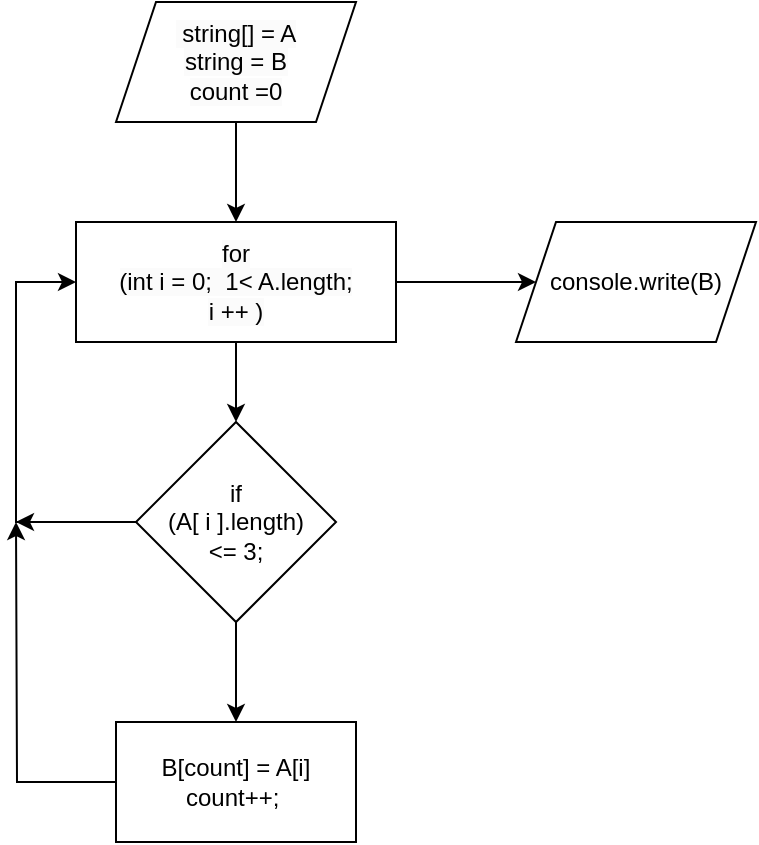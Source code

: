 <mxfile version="20.7.4"><diagram id="DAT0jKKX4nxxmBRSmuL1" name="Страница 1"><mxGraphModel dx="954" dy="647" grid="1" gridSize="10" guides="1" tooltips="1" connect="1" arrows="1" fold="1" page="1" pageScale="1" pageWidth="827" pageHeight="1169" math="0" shadow="0"><root><mxCell id="0"/><mxCell id="1" parent="0"/><mxCell id="O66hX-VYy1RtKtY2wwa0-5" value="console.write(B)" style="shape=parallelogram;perimeter=parallelogramPerimeter;whiteSpace=wrap;html=1;fixedSize=1;" vertex="1" parent="1"><mxGeometry x="520" y="230" width="120" height="60" as="geometry"/></mxCell><mxCell id="O66hX-VYy1RtKtY2wwa0-15" style="edgeStyle=orthogonalEdgeStyle;rounded=0;orthogonalLoop=1;jettySize=auto;html=1;exitX=0;exitY=0.5;exitDx=0;exitDy=0;entryX=0;entryY=0.5;entryDx=0;entryDy=0;" edge="1" parent="1" source="O66hX-VYy1RtKtY2wwa0-8" target="O66hX-VYy1RtKtY2wwa0-11"><mxGeometry relative="1" as="geometry"><Array as="points"><mxPoint x="270" y="380"/><mxPoint x="270" y="260"/></Array></mxGeometry></mxCell><mxCell id="O66hX-VYy1RtKtY2wwa0-17" style="edgeStyle=orthogonalEdgeStyle;rounded=0;orthogonalLoop=1;jettySize=auto;html=1;entryX=0.5;entryY=0;entryDx=0;entryDy=0;" edge="1" parent="1" source="O66hX-VYy1RtKtY2wwa0-8" target="O66hX-VYy1RtKtY2wwa0-16"><mxGeometry relative="1" as="geometry"/></mxCell><mxCell id="O66hX-VYy1RtKtY2wwa0-19" style="edgeStyle=orthogonalEdgeStyle;rounded=0;orthogonalLoop=1;jettySize=auto;html=1;" edge="1" parent="1" source="O66hX-VYy1RtKtY2wwa0-8"><mxGeometry relative="1" as="geometry"><mxPoint x="270" y="380" as="targetPoint"/></mxGeometry></mxCell><mxCell id="O66hX-VYy1RtKtY2wwa0-8" value="if &lt;br&gt;(A[ i ].length) &lt;br&gt;&amp;lt;= 3;" style="rhombus;whiteSpace=wrap;html=1;" vertex="1" parent="1"><mxGeometry x="330" y="330" width="100" height="100" as="geometry"/></mxCell><mxCell id="O66hX-VYy1RtKtY2wwa0-12" style="edgeStyle=orthogonalEdgeStyle;rounded=0;orthogonalLoop=1;jettySize=auto;html=1;entryX=0.5;entryY=0;entryDx=0;entryDy=0;" edge="1" parent="1" source="O66hX-VYy1RtKtY2wwa0-10" target="O66hX-VYy1RtKtY2wwa0-11"><mxGeometry relative="1" as="geometry"/></mxCell><mxCell id="O66hX-VYy1RtKtY2wwa0-10" value="&lt;span style=&quot;caret-color: rgb(0, 0, 0); color: rgb(0, 0, 0); font-family: Helvetica; font-size: 12px; font-style: normal; font-variant-caps: normal; font-weight: 400; letter-spacing: normal; text-align: center; text-indent: 0px; text-transform: none; word-spacing: 0px; -webkit-text-stroke-width: 0px; background-color: rgb(251, 251, 251); text-decoration: none; float: none; display: inline !important;&quot;&gt;&amp;nbsp;string[] = A&lt;/span&gt;&lt;br style=&quot;border-color: var(--border-color); caret-color: rgb(0, 0, 0); color: rgb(0, 0, 0); font-family: Helvetica; font-size: 12px; font-style: normal; font-variant-caps: normal; font-weight: 400; letter-spacing: normal; text-align: center; text-indent: 0px; text-transform: none; word-spacing: 0px; -webkit-text-stroke-width: 0px; background-color: rgb(251, 251, 251); text-decoration: none;&quot;&gt;&lt;span style=&quot;caret-color: rgb(0, 0, 0); color: rgb(0, 0, 0); font-family: Helvetica; font-size: 12px; font-style: normal; font-variant-caps: normal; font-weight: 400; letter-spacing: normal; text-align: center; text-indent: 0px; text-transform: none; word-spacing: 0px; -webkit-text-stroke-width: 0px; background-color: rgb(251, 251, 251); text-decoration: none; float: none; display: inline !important;&quot;&gt;string = B&lt;/span&gt;&lt;br style=&quot;border-color: var(--border-color); caret-color: rgb(0, 0, 0); color: rgb(0, 0, 0); font-family: Helvetica; font-size: 12px; font-style: normal; font-variant-caps: normal; font-weight: 400; letter-spacing: normal; text-align: center; text-indent: 0px; text-transform: none; word-spacing: 0px; -webkit-text-stroke-width: 0px; background-color: rgb(251, 251, 251); text-decoration: none;&quot;&gt;&lt;span style=&quot;caret-color: rgb(0, 0, 0); color: rgb(0, 0, 0); font-family: Helvetica; font-size: 12px; font-style: normal; font-variant-caps: normal; font-weight: 400; letter-spacing: normal; text-align: center; text-indent: 0px; text-transform: none; word-spacing: 0px; -webkit-text-stroke-width: 0px; background-color: rgb(251, 251, 251); text-decoration: none; float: none; display: inline !important;&quot;&gt;count =0&lt;/span&gt;" style="shape=parallelogram;perimeter=parallelogramPerimeter;whiteSpace=wrap;html=1;fixedSize=1;" vertex="1" parent="1"><mxGeometry x="320" y="120" width="120" height="60" as="geometry"/></mxCell><mxCell id="O66hX-VYy1RtKtY2wwa0-13" style="edgeStyle=orthogonalEdgeStyle;rounded=0;orthogonalLoop=1;jettySize=auto;html=1;entryX=0.5;entryY=0;entryDx=0;entryDy=0;" edge="1" parent="1" source="O66hX-VYy1RtKtY2wwa0-11" target="O66hX-VYy1RtKtY2wwa0-8"><mxGeometry relative="1" as="geometry"/></mxCell><mxCell id="O66hX-VYy1RtKtY2wwa0-14" style="edgeStyle=orthogonalEdgeStyle;rounded=0;orthogonalLoop=1;jettySize=auto;html=1;entryX=0;entryY=0.5;entryDx=0;entryDy=0;" edge="1" parent="1" source="O66hX-VYy1RtKtY2wwa0-11" target="O66hX-VYy1RtKtY2wwa0-5"><mxGeometry relative="1" as="geometry"/></mxCell><mxCell id="O66hX-VYy1RtKtY2wwa0-11" value="&lt;span style=&quot;caret-color: rgb(0, 0, 0); color: rgb(0, 0, 0); font-family: Helvetica; font-size: 12px; font-style: normal; font-variant-caps: normal; font-weight: 400; letter-spacing: normal; text-align: center; text-indent: 0px; text-transform: none; word-spacing: 0px; -webkit-text-stroke-width: 0px; background-color: rgb(251, 251, 251); text-decoration: none; float: none; display: inline !important;&quot;&gt;for&lt;/span&gt;&lt;br style=&quot;border-color: var(--border-color); caret-color: rgb(0, 0, 0); color: rgb(0, 0, 0); font-family: Helvetica; font-size: 12px; font-style: normal; font-variant-caps: normal; font-weight: 400; letter-spacing: normal; text-align: center; text-indent: 0px; text-transform: none; word-spacing: 0px; -webkit-text-stroke-width: 0px; text-decoration: none;&quot;&gt;&lt;span style=&quot;caret-color: rgb(0, 0, 0); color: rgb(0, 0, 0); font-family: Helvetica; font-size: 12px; font-style: normal; font-variant-caps: normal; font-weight: 400; letter-spacing: normal; text-align: center; text-indent: 0px; text-transform: none; word-spacing: 0px; -webkit-text-stroke-width: 0px; background-color: rgb(251, 251, 251); text-decoration: none; float: none; display: inline !important;&quot;&gt;(int i = 0;&lt;span class=&quot;Apple-converted-space&quot;&gt;&amp;nbsp;&amp;nbsp;&lt;/span&gt;&lt;/span&gt;&lt;span style=&quot;caret-color: rgb(0, 0, 0); color: rgb(0, 0, 0); font-family: Helvetica; font-size: 12px; font-style: normal; font-variant-caps: normal; font-weight: 400; letter-spacing: normal; text-align: center; text-indent: 0px; text-transform: none; word-spacing: 0px; -webkit-text-stroke-width: 0px; background-color: rgb(251, 251, 251); text-decoration: none; float: none; display: inline !important;&quot;&gt;1&amp;lt; A.length;&lt;/span&gt;&lt;br style=&quot;border-color: var(--border-color); caret-color: rgb(0, 0, 0); color: rgb(0, 0, 0); font-family: Helvetica; font-size: 12px; font-style: normal; font-variant-caps: normal; font-weight: 400; letter-spacing: normal; text-align: center; text-indent: 0px; text-transform: none; word-spacing: 0px; -webkit-text-stroke-width: 0px; text-decoration: none;&quot;&gt;&lt;span style=&quot;caret-color: rgb(0, 0, 0); color: rgb(0, 0, 0); font-family: Helvetica; font-size: 12px; font-style: normal; font-variant-caps: normal; font-weight: 400; letter-spacing: normal; text-align: center; text-indent: 0px; text-transform: none; word-spacing: 0px; -webkit-text-stroke-width: 0px; background-color: rgb(251, 251, 251); text-decoration: none; float: none; display: inline !important;&quot;&gt;i ++ )&lt;/span&gt;" style="rounded=0;whiteSpace=wrap;html=1;" vertex="1" parent="1"><mxGeometry x="300" y="230" width="160" height="60" as="geometry"/></mxCell><mxCell id="O66hX-VYy1RtKtY2wwa0-18" style="edgeStyle=orthogonalEdgeStyle;rounded=0;orthogonalLoop=1;jettySize=auto;html=1;" edge="1" parent="1" source="O66hX-VYy1RtKtY2wwa0-16"><mxGeometry relative="1" as="geometry"><mxPoint x="270" y="380" as="targetPoint"/></mxGeometry></mxCell><mxCell id="O66hX-VYy1RtKtY2wwa0-16" value="B[count] = A[i]&lt;br&gt;count++;&amp;nbsp;" style="rounded=0;whiteSpace=wrap;html=1;" vertex="1" parent="1"><mxGeometry x="320" y="480" width="120" height="60" as="geometry"/></mxCell></root></mxGraphModel></diagram></mxfile>